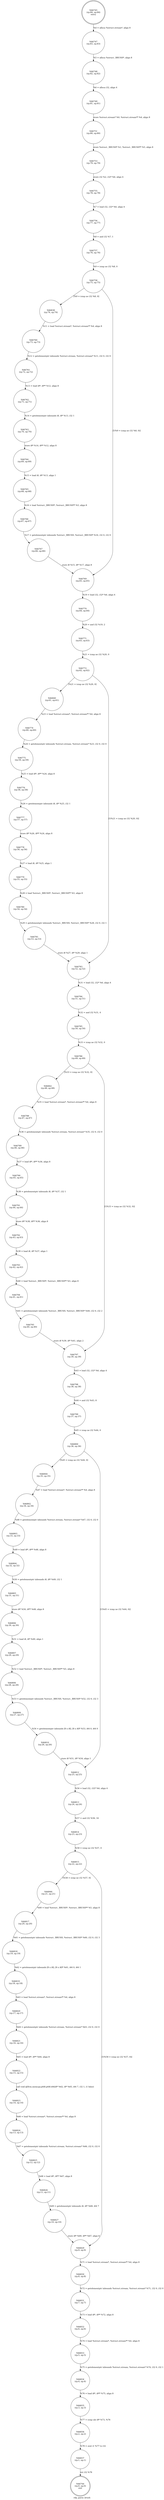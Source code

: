 digraph rdp_parse_brush {
label="rdp_parse_brush"
46744 [label="N46744\n(rp:0, ep:0)\nexit", shape="doublecircle"]
46745 [label="N46745\n(rp:84, ep:84)\nentry", shape="doublecircle"]
46745 -> 46747 [label="%4 = alloca %struct.stream*, align 8"]
46747 [label="N46747\n(rp:83, ep:83)", shape="circle"]
46747 -> 46748 [label="%5 = alloca %struct._BRUSH*, align 8"]
46748 [label="N46748\n(rp:82, ep:82)", shape="circle"]
46748 -> 46749 [label="%6 = alloca i32, align 4"]
46749 [label="N46749\n(rp:81, ep:81)", shape="circle"]
46749 -> 46751 [label="store %struct.stream* %0, %struct.stream** %4, align 8"]
46751 [label="N46751\n(rp:80, ep:80)", shape="circle"]
46751 -> 46753 [label="store %struct._BRUSH* %1, %struct._BRUSH** %5, align 8"]
46753 [label="N46753\n(rp:79, ep:79)", shape="circle"]
46753 -> 46755 [label="store i32 %2, i32* %6, align 4"]
46755 [label="N46755\n(rp:78, ep:78)", shape="circle"]
46755 -> 46756 [label="%7 = load i32, i32* %6, align 4"]
46756 [label="N46756\n(rp:77, ep:77)", shape="circle"]
46756 -> 46757 [label="%8 = and i32 %7, 1"]
46757 [label="N46757\n(rp:76, ep:76)", shape="circle"]
46757 -> 46758 [label="%9 = icmp ne i32 %8, 0"]
46758 [label="N46758\n(rp:75, ep:75)", shape="circle"]
46758 -> 46838 [label="[%9 = icmp ne i32 %8, 0]"]
46758 -> 46769 [label="[!(%9 = icmp ne i32 %8, 0)]"]
46760 [label="N46760\n(rp:73, ep:73)", shape="circle"]
46760 -> 46761 [label="%12 = getelementptr inbounds %struct.stream, %struct.stream* %11, i32 0, i32 0"]
46761 [label="N46761\n(rp:72, ep:72)", shape="circle"]
46761 -> 46762 [label="%13 = load i8*, i8** %12, align 8"]
46762 [label="N46762\n(rp:71, ep:71)", shape="circle"]
46762 -> 46763 [label="%14 = getelementptr inbounds i8, i8* %13, i32 1"]
46763 [label="N46763\n(rp:70, ep:70)", shape="circle"]
46763 -> 46764 [label="store i8* %14, i8** %12, align 8"]
46764 [label="N46764\n(rp:69, ep:69)", shape="circle"]
46764 -> 46765 [label="%15 = load i8, i8* %13, align 1"]
46765 [label="N46765\n(rp:68, ep:68)", shape="circle"]
46765 -> 46766 [label="%16 = load %struct._BRUSH*, %struct._BRUSH** %5, align 8"]
46766 [label="N46766\n(rp:67, ep:67)", shape="circle"]
46766 -> 46767 [label="%17 = getelementptr inbounds %struct._BRUSH, %struct._BRUSH* %16, i32 0, i32 0"]
46767 [label="N46767\n(rp:66, ep:66)", shape="circle"]
46767 -> 46769 [label="store i8 %15, i8* %17, align 8"]
46769 [label="N46769\n(rp:65, ep:65)", shape="circle"]
46769 -> 46770 [label="%19 = load i32, i32* %6, align 4"]
46770 [label="N46770\n(rp:64, ep:64)", shape="circle"]
46770 -> 46771 [label="%20 = and i32 %19, 2"]
46771 [label="N46771\n(rp:63, ep:63)", shape="circle"]
46771 -> 46772 [label="%21 = icmp ne i32 %20, 0"]
46772 [label="N46772\n(rp:62, ep:62)", shape="circle"]
46772 -> 46840 [label="[%21 = icmp ne i32 %20, 0]"]
46772 -> 46783 [label="[!(%21 = icmp ne i32 %20, 0)]"]
46774 [label="N46774\n(rp:60, ep:60)", shape="circle"]
46774 -> 46775 [label="%24 = getelementptr inbounds %struct.stream, %struct.stream* %23, i32 0, i32 0"]
46775 [label="N46775\n(rp:59, ep:59)", shape="circle"]
46775 -> 46776 [label="%25 = load i8*, i8** %24, align 8"]
46776 [label="N46776\n(rp:58, ep:58)", shape="circle"]
46776 -> 46777 [label="%26 = getelementptr inbounds i8, i8* %25, i32 1"]
46777 [label="N46777\n(rp:57, ep:57)", shape="circle"]
46777 -> 46778 [label="store i8* %26, i8** %24, align 8"]
46778 [label="N46778\n(rp:56, ep:56)", shape="circle"]
46778 -> 46779 [label="%27 = load i8, i8* %25, align 1"]
46779 [label="N46779\n(rp:55, ep:55)", shape="circle"]
46779 -> 46780 [label="%28 = load %struct._BRUSH*, %struct._BRUSH** %5, align 8"]
46780 [label="N46780\n(rp:54, ep:54)", shape="circle"]
46780 -> 46781 [label="%29 = getelementptr inbounds %struct._BRUSH, %struct._BRUSH* %28, i32 0, i32 1"]
46781 [label="N46781\n(rp:53, ep:53)", shape="circle"]
46781 -> 46783 [label="store i8 %27, i8* %29, align 1"]
46783 [label="N46783\n(rp:52, ep:52)", shape="circle"]
46783 -> 46784 [label="%31 = load i32, i32* %6, align 4"]
46784 [label="N46784\n(rp:51, ep:51)", shape="circle"]
46784 -> 46785 [label="%32 = and i32 %31, 4"]
46785 [label="N46785\n(rp:50, ep:50)", shape="circle"]
46785 -> 46786 [label="%33 = icmp ne i32 %32, 0"]
46786 [label="N46786\n(rp:49, ep:49)", shape="circle"]
46786 -> 46842 [label="[%33 = icmp ne i32 %32, 0]"]
46786 -> 46797 [label="[!(%33 = icmp ne i32 %32, 0)]"]
46788 [label="N46788\n(rp:47, ep:47)", shape="circle"]
46788 -> 46789 [label="%36 = getelementptr inbounds %struct.stream, %struct.stream* %35, i32 0, i32 0"]
46789 [label="N46789\n(rp:46, ep:46)", shape="circle"]
46789 -> 46790 [label="%37 = load i8*, i8** %36, align 8"]
46790 [label="N46790\n(rp:45, ep:45)", shape="circle"]
46790 -> 46791 [label="%38 = getelementptr inbounds i8, i8* %37, i32 1"]
46791 [label="N46791\n(rp:44, ep:44)", shape="circle"]
46791 -> 46792 [label="store i8* %38, i8** %36, align 8"]
46792 [label="N46792\n(rp:43, ep:43)", shape="circle"]
46792 -> 46793 [label="%39 = load i8, i8* %37, align 1"]
46793 [label="N46793\n(rp:42, ep:42)", shape="circle"]
46793 -> 46794 [label="%40 = load %struct._BRUSH*, %struct._BRUSH** %5, align 8"]
46794 [label="N46794\n(rp:41, ep:41)", shape="circle"]
46794 -> 46795 [label="%41 = getelementptr inbounds %struct._BRUSH, %struct._BRUSH* %40, i32 0, i32 2"]
46795 [label="N46795\n(rp:40, ep:40)", shape="circle"]
46795 -> 46797 [label="store i8 %39, i8* %41, align 2"]
46797 [label="N46797\n(rp:39, ep:39)", shape="circle"]
46797 -> 46798 [label="%43 = load i32, i32* %6, align 4"]
46798 [label="N46798\n(rp:38, ep:38)", shape="circle"]
46798 -> 46799 [label="%44 = and i32 %43, 8"]
46799 [label="N46799\n(rp:37, ep:37)", shape="circle"]
46799 -> 46800 [label="%45 = icmp ne i32 %44, 0"]
46800 [label="N46800\n(rp:36, ep:36)", shape="circle"]
46800 -> 46844 [label="[%45 = icmp ne i32 %44, 0]"]
46800 -> 46812 [label="[!(%45 = icmp ne i32 %44, 0)]"]
46802 [label="N46802\n(rp:34, ep:34)", shape="circle"]
46802 -> 46803 [label="%48 = getelementptr inbounds %struct.stream, %struct.stream* %47, i32 0, i32 0"]
46803 [label="N46803\n(rp:33, ep:33)", shape="circle"]
46803 -> 46804 [label="%49 = load i8*, i8** %48, align 8"]
46804 [label="N46804\n(rp:32, ep:32)", shape="circle"]
46804 -> 46805 [label="%50 = getelementptr inbounds i8, i8* %49, i32 1"]
46805 [label="N46805\n(rp:31, ep:31)", shape="circle"]
46805 -> 46806 [label="store i8* %50, i8** %48, align 8"]
46806 [label="N46806\n(rp:30, ep:30)", shape="circle"]
46806 -> 46807 [label="%51 = load i8, i8* %49, align 1"]
46807 [label="N46807\n(rp:29, ep:29)", shape="circle"]
46807 -> 46808 [label="%52 = load %struct._BRUSH*, %struct._BRUSH** %5, align 8"]
46808 [label="N46808\n(rp:28, ep:28)", shape="circle"]
46808 -> 46809 [label="%53 = getelementptr inbounds %struct._BRUSH, %struct._BRUSH* %52, i32 0, i32 3"]
46809 [label="N46809\n(rp:27, ep:27)", shape="circle"]
46809 -> 46810 [label="%54 = getelementptr inbounds [8 x i8], [8 x i8]* %53, i64 0, i64 0"]
46810 [label="N46810\n(rp:26, ep:26)", shape="circle"]
46810 -> 46812 [label="store i8 %51, i8* %54, align 1"]
46812 [label="N46812\n(rp:25, ep:25)", shape="circle"]
46812 -> 46813 [label="%56 = load i32, i32* %6, align 4"]
46813 [label="N46813\n(rp:24, ep:24)", shape="circle"]
46813 -> 46814 [label="%57 = and i32 %56, 16"]
46814 [label="N46814\n(rp:23, ep:23)", shape="circle"]
46814 -> 46815 [label="%58 = icmp ne i32 %57, 0"]
46815 [label="N46815\n(rp:22, ep:22)", shape="circle"]
46815 -> 46846 [label="[%58 = icmp ne i32 %57, 0]"]
46815 -> 46829 [label="[!(%58 = icmp ne i32 %57, 0)]"]
46817 [label="N46817\n(rp:20, ep:20)", shape="circle"]
46817 -> 46818 [label="%61 = getelementptr inbounds %struct._BRUSH, %struct._BRUSH* %60, i32 0, i32 3"]
46818 [label="N46818\n(rp:19, ep:19)", shape="circle"]
46818 -> 46819 [label="%62 = getelementptr inbounds [8 x i8], [8 x i8]* %61, i64 0, i64 1"]
46819 [label="N46819\n(rp:18, ep:18)", shape="circle"]
46819 -> 46820 [label="%63 = load %struct.stream*, %struct.stream** %4, align 8"]
46820 [label="N46820\n(rp:17, ep:17)", shape="circle"]
46820 -> 46821 [label="%64 = getelementptr inbounds %struct.stream, %struct.stream* %63, i32 0, i32 0"]
46821 [label="N46821\n(rp:16, ep:16)", shape="circle"]
46821 -> 46822 [label="%65 = load i8*, i8** %64, align 8"]
46822 [label="N46822\n(rp:15, ep:15)", shape="circle"]
46822 -> 46823 [label="call void @llvm.memcpy.p0i8.p0i8.i64(i8* %62, i8* %65, i64 7, i32 1, i1 false)"]
46823 [label="N46823\n(rp:14, ep:14)", shape="circle"]
46823 -> 46824 [label="%66 = load %struct.stream*, %struct.stream** %4, align 8"]
46824 [label="N46824\n(rp:13, ep:13)", shape="circle"]
46824 -> 46825 [label="%67 = getelementptr inbounds %struct.stream, %struct.stream* %66, i32 0, i32 0"]
46825 [label="N46825\n(rp:12, ep:12)", shape="circle"]
46825 -> 46826 [label="%68 = load i8*, i8** %67, align 8"]
46826 [label="N46826\n(rp:11, ep:11)", shape="circle"]
46826 -> 46827 [label="%69 = getelementptr inbounds i8, i8* %68, i64 7"]
46827 [label="N46827\n(rp:10, ep:10)", shape="circle"]
46827 -> 46829 [label="store i8* %69, i8** %67, align 8"]
46829 [label="N46829\n(rp:9, ep:9)", shape="circle"]
46829 -> 46830 [label="%71 = load %struct.stream*, %struct.stream** %4, align 8"]
46830 [label="N46830\n(rp:8, ep:8)", shape="circle"]
46830 -> 46831 [label="%72 = getelementptr inbounds %struct.stream, %struct.stream* %71, i32 0, i32 0"]
46831 [label="N46831\n(rp:7, ep:7)", shape="circle"]
46831 -> 46832 [label="%73 = load i8*, i8** %72, align 8"]
46832 [label="N46832\n(rp:6, ep:6)", shape="circle"]
46832 -> 46833 [label="%74 = load %struct.stream*, %struct.stream** %4, align 8"]
46833 [label="N46833\n(rp:5, ep:5)", shape="circle"]
46833 -> 46834 [label="%75 = getelementptr inbounds %struct.stream, %struct.stream* %74, i32 0, i32 1"]
46834 [label="N46834\n(rp:4, ep:4)", shape="circle"]
46834 -> 46835 [label="%76 = load i8*, i8** %75, align 8"]
46835 [label="N46835\n(rp:3, ep:3)", shape="circle"]
46835 -> 46836 [label="%77 = icmp ule i8* %73, %76"]
46836 [label="N46836\n(rp:2, ep:2)", shape="circle"]
46836 -> 46837 [label="%78 = zext i1 %77 to i32"]
46837 [label="N46837\n(rp:1, ep:1)", shape="circle"]
46837 -> 46744 [label="ret i32 %78"]
46838 [label="N46838\n(rp:74, ep:74)", shape="circle"]
46838 -> 46760 [label="%11 = load %struct.stream*, %struct.stream** %4, align 8"]
46840 [label="N46840\n(rp:61, ep:61)", shape="circle"]
46840 -> 46774 [label="%23 = load %struct.stream*, %struct.stream** %4, align 8"]
46842 [label="N46842\n(rp:48, ep:48)", shape="circle"]
46842 -> 46788 [label="%35 = load %struct.stream*, %struct.stream** %4, align 8"]
46844 [label="N46844\n(rp:35, ep:35)", shape="circle"]
46844 -> 46802 [label="%47 = load %struct.stream*, %struct.stream** %4, align 8"]
46846 [label="N46846\n(rp:21, ep:21)", shape="circle"]
46846 -> 46817 [label="%60 = load %struct._BRUSH*, %struct._BRUSH** %5, align 8"]
}
